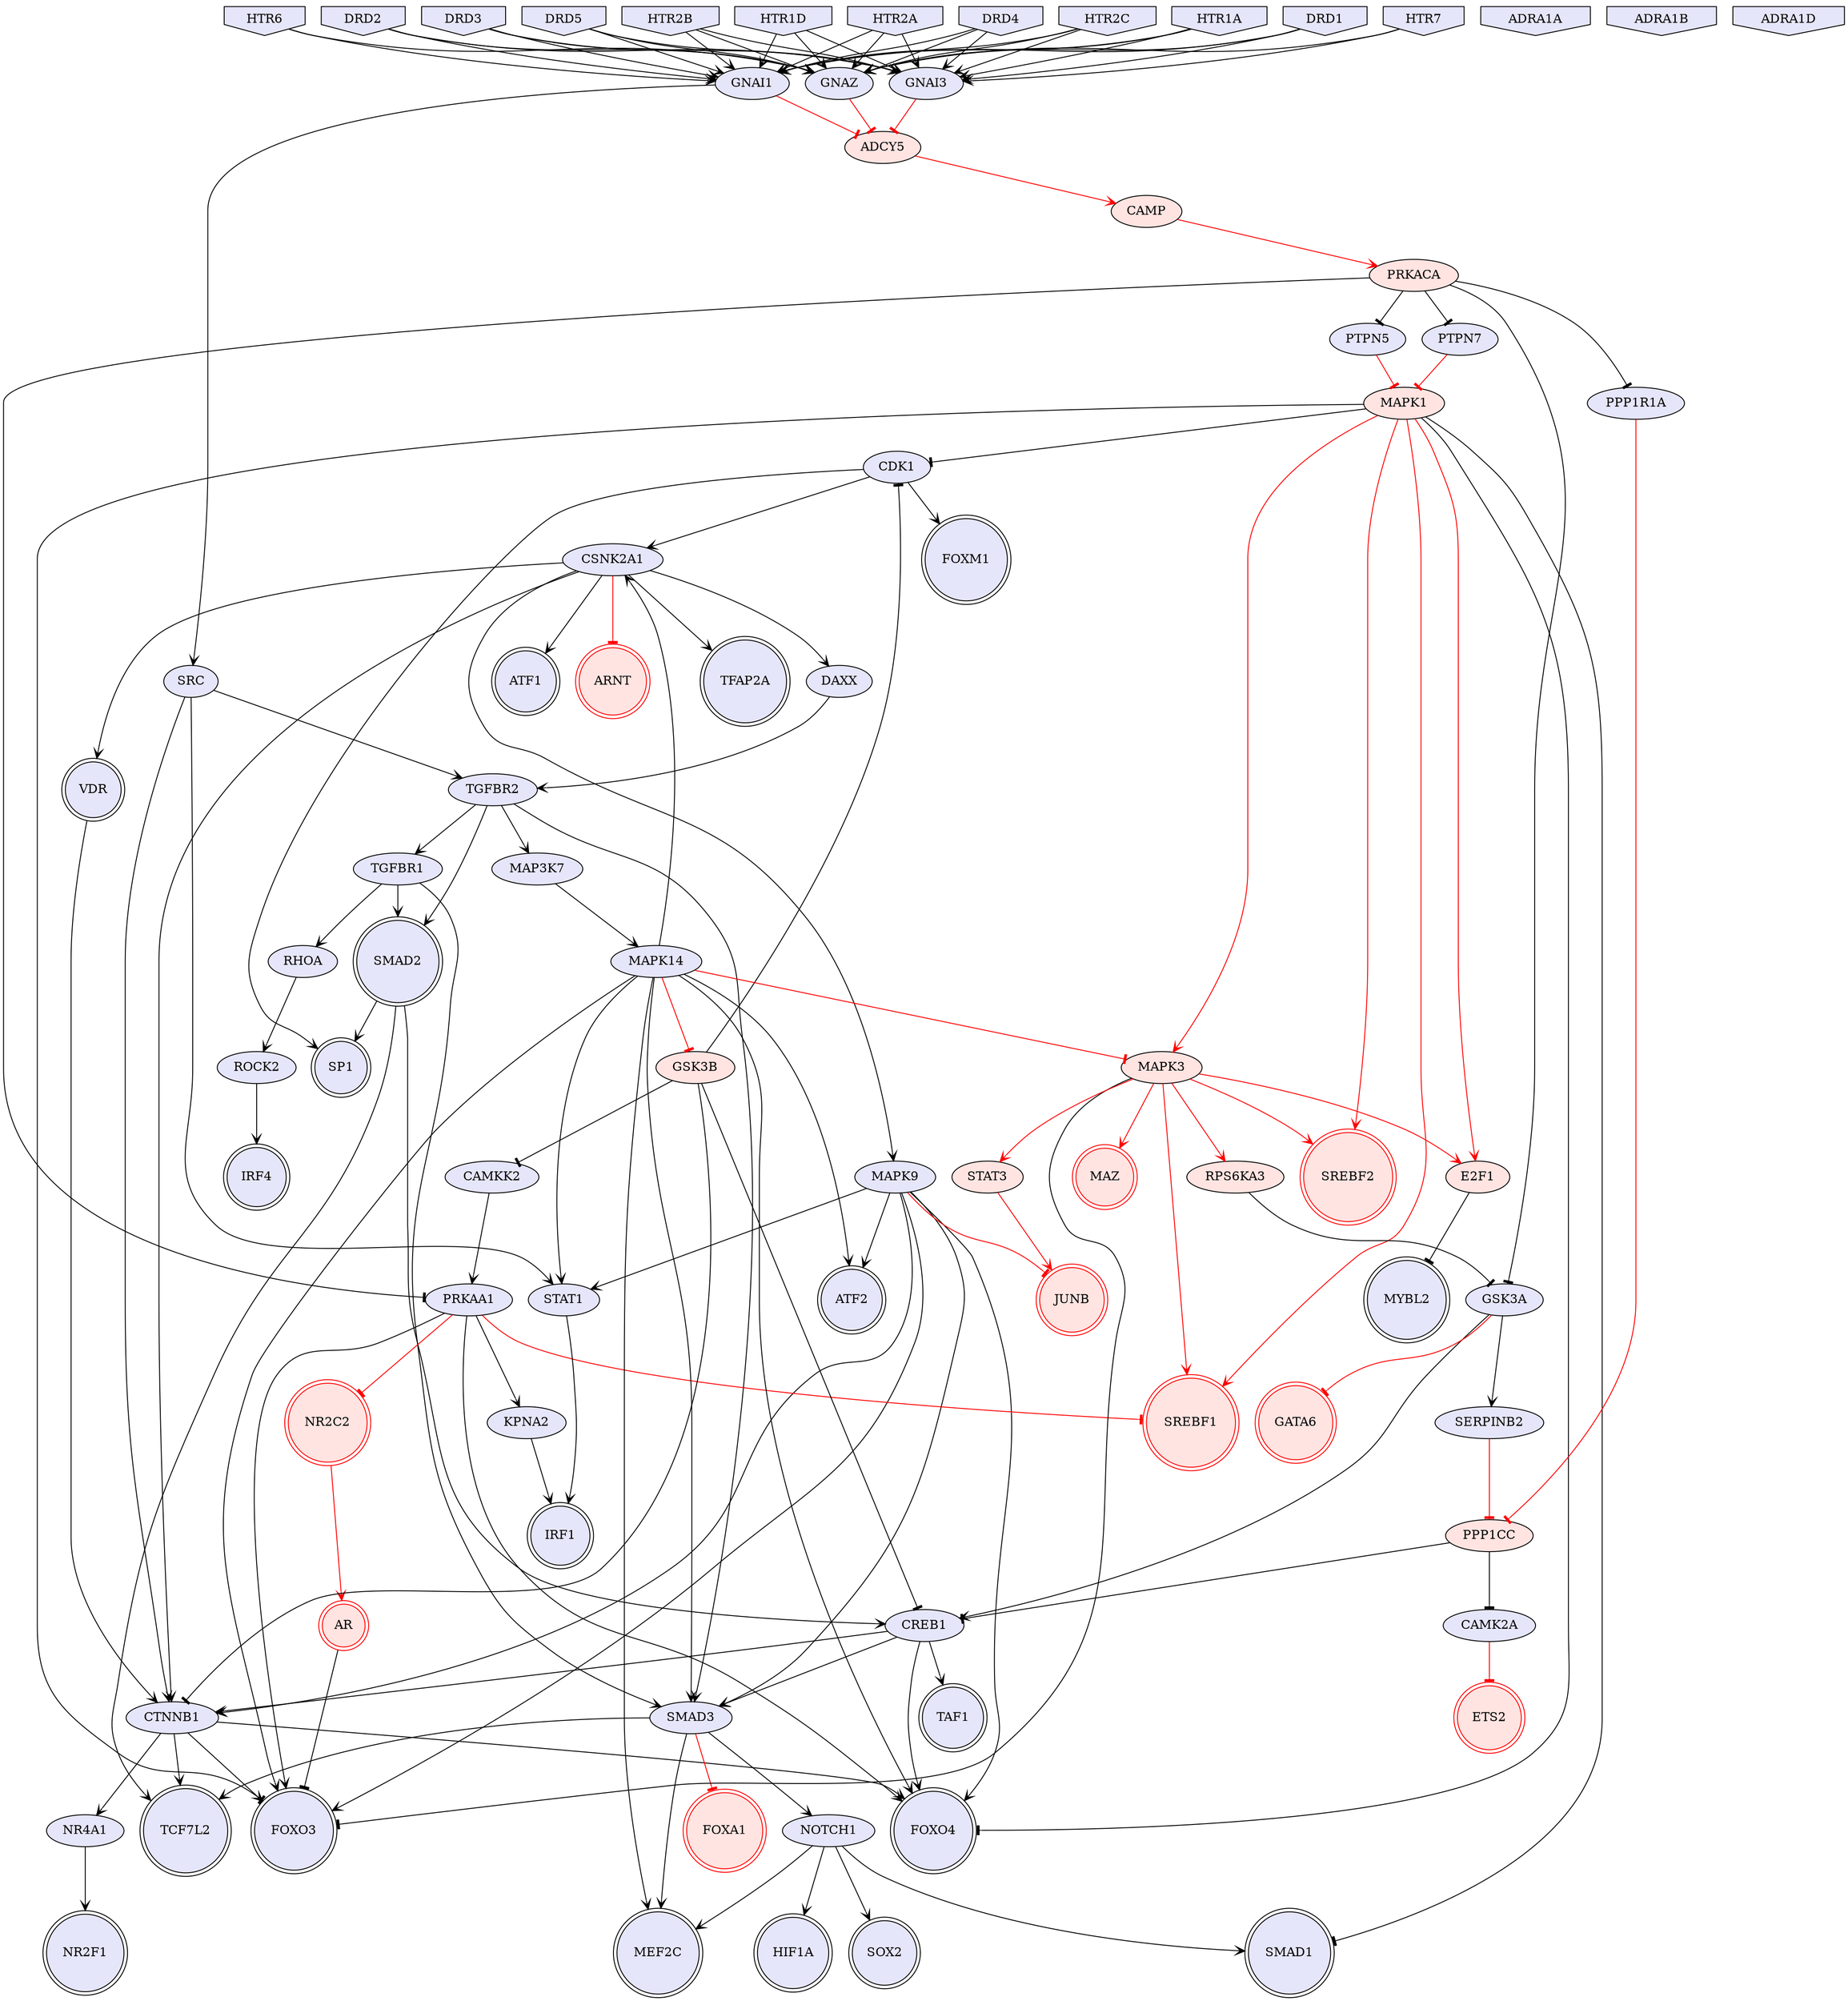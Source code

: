 digraph {

NOTCH1->SOX2 [penwidth=1, color=black, arrowhead="vee"]
RHOA->ROCK2 [penwidth=1, color=black, arrowhead="vee"]
CSNK2A1->CTNNB1 [penwidth=1, color=black, arrowhead="vee"]
CTNNB1->FOXO4 [penwidth=1, color=black, arrowhead="vee"]
CTNNB1->FOXO3 [penwidth=1, color=black, arrowhead="vee"]
AR->FOXO3 [penwidth=1, color=black, arrowhead="tee"]
CTNNB1->TCF7L2 [penwidth=1, color=black, arrowhead="vee"]
SMAD2->TCF7L2 [penwidth=1, color=black, arrowhead="vee"]
SMAD3->TCF7L2 [penwidth=1, color=black, arrowhead="vee"]
KPNA2->IRF1 [penwidth=1, color=black, arrowhead="vee"]
CDK1->CSNK2A1 [penwidth=1, color=black, arrowhead="vee"]
SMAD2->SP1 [penwidth=1, color=black, arrowhead="vee"]
MAPK1->CDK1 [penwidth=1, color=black, arrowhead="tee"]
E2F1->MYBL2 [penwidth=1, color=black, arrowhead="tee"]
TGFBR2->SMAD2 [penwidth=1, color=black, arrowhead="vee"]
TGFBR1->SMAD3 [penwidth=1, color=black, arrowhead="vee"]
TGFBR1->SMAD2 [penwidth=1, color=black, arrowhead="vee"]
TGFBR2->SMAD3 [penwidth=1, color=black, arrowhead="vee"]
SMAD3->NOTCH1 [penwidth=1, color=black, arrowhead="vee"]
SMAD3->MEF2C [penwidth=1, color=black, arrowhead="vee"]
CREB1->FOXO4 [penwidth=1, color=black, arrowhead="vee"]
TGFBR2->TGFBR1 [penwidth=1, color=black, arrowhead="vee"]
CREB1->SMAD3 [penwidth=1, color=black, arrowhead="vee"]
NOTCH1->MEF2C [penwidth=1, color=black, arrowhead="vee"]
NOTCH1->HIF1A [penwidth=1, color=black, arrowhead="vee"]
MAPK9->CTNNB1 [penwidth=1, color=black, arrowhead="vee"]
VDR->CTNNB1 [penwidth=1, color=black, arrowhead="vee"]
SMAD2->CREB1 [penwidth=1, color=black, arrowhead="vee"]
CREB1->CTNNB1 [penwidth=1, color=black, arrowhead="vee"]
DAXX->TGFBR2 [penwidth=1, color=black, arrowhead="vee"]
NOTCH1->SMAD1 [penwidth=1, color=black, arrowhead="vee"]
NR4A1->NR2F1 [penwidth=1, color=black, arrowhead="vee"]
CTNNB1->NR4A1 [penwidth=1, color=black, arrowhead="vee"]
HTR1A->GNAI3 [penwidth=1, color=black, arrowhead="vee"]
DRD1->GNAI3 [penwidth=1, color=black, arrowhead="vee"]
DRD2->GNAI3 [penwidth=1, color=black, arrowhead="vee"]
GSK3A->CREB1 [penwidth=1, color=black, arrowhead="vee"]
CREB1->TAF1 [penwidth=1, color=black, arrowhead="vee"]
PPP1CC->CAMK2A [penwidth=1, color=black, arrowhead="tee"]
PRKACA->PPP1R1A [penwidth=1, color=black, arrowhead="tee"]
DRD3->GNAI3 [penwidth=1, color=black, arrowhead="vee"]
PPP1CC->CREB1 [penwidth=1, color=black, arrowhead="tee"]
PRKAA1->FOXO3 [penwidth=1, color=black, arrowhead="vee"]
PRKAA1->FOXO4 [penwidth=1, color=black, arrowhead="vee"]
PRKAA1->KPNA2 [penwidth=1, color=black, arrowhead="vee"]
PRKACA->GSK3A [penwidth=1, color=black, arrowhead="tee"]
PRKACA->PRKAA1 [penwidth=1, color=black, arrowhead="tee"]
PRKACA->PTPN7 [penwidth=1, color=black, arrowhead="tee"]
MAPK9->FOXO4 [penwidth=1, color=black, arrowhead="vee"]
MAPK9->FOXO3 [penwidth=1, color=black, arrowhead="vee"]
MAPK1->FOXO4 [penwidth=1, color=black, arrowhead="tee"]
MAPK1->FOXO3 [penwidth=1, color=black, arrowhead="tee"]
CSNK2A1->TFAP2A [penwidth=1, color=black, arrowhead="vee"]
DRD5->GNAI3 [penwidth=1, color=black, arrowhead="vee"]
CSNK2A1->ATF1 [penwidth=1, color=black, arrowhead="vee"]
MAPK1->SMAD1 [penwidth=1, color=black, arrowhead="tee"]
ROCK2->IRF4 [penwidth=1, color=black, arrowhead="vee"]
MAPK9->ATF2 [penwidth=1, color=black, arrowhead="vee"]
CDK1->SP1 [penwidth=1, color=black, arrowhead="vee"]
TGFBR1->RHOA [penwidth=1, color=black, arrowhead="vee"]
CSNK2A1->MAPK9 [penwidth=1, color=black, arrowhead="vee"]
CSNK2A1->DAXX [penwidth=1, color=black, arrowhead="vee"]
HTR2B->GNAI3 [penwidth=1, color=black, arrowhead="vee"]
CDK1->FOXM1 [penwidth=1, color=black, arrowhead="vee"]
CSNK2A1->VDR [penwidth=1, color=black, arrowhead="vee"]
HTR1D->GNAI3 [penwidth=1, color=black, arrowhead="vee"]
HTR2A->GNAI3 [penwidth=1, color=black, arrowhead="vee"]
HTR7->GNAI3 [penwidth=1, color=black, arrowhead="vee"]
MAPK9->SMAD3 [penwidth=1, color=black, arrowhead="vee"]
MAPK3->FOXO3 [penwidth=1, color=black, arrowhead="tee"]
DRD4->GNAI3 [penwidth=1, color=black, arrowhead="vee"]
HTR2C->GNAI3 [penwidth=1, color=black, arrowhead="vee"]
NR2C2->AR [penwidth=1, color=red, arrowhead="vee"]
ADCY5->CAMP [penwidth=1, color=red, arrowhead="vee"]
CAMP->PRKACA [penwidth=1, color=red, arrowhead="vee"]
GNAI3->ADCY5 [penwidth=1, color=red, arrowhead="tee"]
PPP1R1A->PPP1CC [penwidth=1, color=red, arrowhead="tee"]
PRKAA1->NR2C2 [penwidth=1, color=red, arrowhead="tee"]
PRKAA1->SREBF1 [penwidth=1, color=red, arrowhead="tee"]
GSK3A->GATA6 [penwidth=1, color=red, arrowhead="tee"]
PTPN7->MAPK1 [penwidth=1, color=red, arrowhead="tee"]
SMAD3->FOXA1 [penwidth=1, color=red, arrowhead="tee"]
MAPK1->SREBF2 [penwidth=1, color=red, arrowhead="vee"]
CAMK2A->ETS2 [penwidth=1, color=red, arrowhead="tee"]
MAPK1->SREBF1 [penwidth=1, color=red, arrowhead="vee"]
MAPK3->SREBF1 [penwidth=1, color=red, arrowhead="vee"]
CSNK2A1->ARNT [penwidth=1, color=red, arrowhead="tee"]
MAPK1->E2F1 [penwidth=1, color=red, arrowhead="vee"]
MAPK3->E2F1 [penwidth=1, color=red, arrowhead="vee"]
MAPK1->MAPK3 [penwidth=1, color=red, arrowhead="vee"]
MAPK9->JUNB [penwidth=1, color=red, arrowhead="tee"]
MAPK3->MAZ [penwidth=1, color=red, arrowhead="vee"]
MAPK3->SREBF2 [penwidth=1, color=red, arrowhead="vee"]
STAT1->IRF1 [penwidth=1, color=black, arrowhead="vee"]
MAPK9->STAT1 [penwidth=1, color=black, arrowhead="vee"]
DRD2->GNAI1 [penwidth=1, color=black, arrowhead="vee"]
HTR1D->GNAI1 [penwidth=1, color=black, arrowhead="vee"]
HTR2A->GNAI1 [penwidth=1, color=black, arrowhead="vee"]
DRD3->GNAI1 [penwidth=1, color=black, arrowhead="vee"]
DRD4->GNAI1 [penwidth=1, color=black, arrowhead="vee"]
HTR1A->GNAI1 [penwidth=1, color=black, arrowhead="vee"]
HTR2C->GNAI1 [penwidth=1, color=black, arrowhead="vee"]
DRD5->GNAI1 [penwidth=1, color=black, arrowhead="vee"]
DRD1->GNAI1 [penwidth=1, color=black, arrowhead="vee"]
HTR2B->GNAI1 [penwidth=1, color=black, arrowhead="vee"]
HTR6->GNAI1 [penwidth=1, color=black, arrowhead="vee"]
GNAI1->ADCY5 [penwidth=1, color=red, arrowhead="tee"]
PRKACA->PTPN5 [penwidth=1, color=black, arrowhead="tee"]
PTPN5->MAPK1 [penwidth=1, color=red, arrowhead="tee"]
SRC->TGFBR2 [penwidth=1, color=black, arrowhead="vee"]
GNAI1->SRC [penwidth=1, color=black, arrowhead="vee"]
SRC->CTNNB1 [penwidth=1, color=black, arrowhead="vee"]
SRC->STAT1 [penwidth=1, color=black, arrowhead="vee"]
DRD2->GNAZ [penwidth=1, color=black, arrowhead="vee"]
HTR1A->GNAZ [penwidth=1, color=black, arrowhead="vee"]
DRD1->GNAZ [penwidth=1, color=black, arrowhead="vee"]
DRD4->GNAZ [penwidth=1, color=black, arrowhead="vee"]
HTR2B->GNAZ [penwidth=1, color=black, arrowhead="vee"]
DRD5->GNAZ [penwidth=1, color=black, arrowhead="vee"]
DRD3->GNAZ [penwidth=1, color=black, arrowhead="vee"]
HTR1D->GNAZ [penwidth=1, color=black, arrowhead="vee"]
HTR2C->GNAZ [penwidth=1, color=black, arrowhead="vee"]
HTR6->GNAZ [penwidth=1, color=black, arrowhead="vee"]
HTR7->GNAZ [penwidth=1, color=black, arrowhead="vee"]
HTR2A->GNAZ [penwidth=1, color=black, arrowhead="vee"]
GNAZ->ADCY5 [penwidth=1, color=red, arrowhead="tee"]
GSK3A->SERPINB2 [penwidth=1, color=black, arrowhead="vee"]
SERPINB2->PPP1CC [penwidth=1, color=red, arrowhead="tee"]
GSK3B->CTNNB1 [penwidth=1, color=black, arrowhead="tee"]
GSK3B->CREB1 [penwidth=1, color=black, arrowhead="tee"]
GSK3B->CDK1 [penwidth=1, color=black, arrowhead="tee"]
MAPK14->ATF2 [penwidth=1, color=black, arrowhead="vee"]
MAPK14->MEF2C [penwidth=1, color=black, arrowhead="vee"]
MAPK14->SMAD3 [penwidth=1, color=black, arrowhead="vee"]
TGFBR2->MAP3K7 [penwidth=1, color=black, arrowhead="vee"]
MAPK14->STAT1 [penwidth=1, color=black, arrowhead="vee"]
MAPK14->CSNK2A1 [penwidth=1, color=black, arrowhead="vee"]
MAP3K7->MAPK14 [penwidth=1, color=black, arrowhead="vee"]
RPS6KA3->GSK3A [penwidth=1, color=black, arrowhead="tee"]
GSK3B->CAMKK2 [penwidth=1, color=black, arrowhead="tee"]
CAMKK2->PRKAA1 [penwidth=1, color=black, arrowhead="vee"]
MAPK14->FOXO3 [penwidth=1, color=black, arrowhead="vee"]
MAPK14->FOXO4 [penwidth=1, color=black, arrowhead="vee"]
MAPK3->RPS6KA3 [penwidth=1, color=red, arrowhead="vee"]
MAPK14->MAPK3 [penwidth=1, color=red, arrowhead="tee"]
MAPK14->GSK3B [penwidth=1, color=red, arrowhead="tee"]
STAT3->JUNB [penwidth=1, color=red, arrowhead="vee"]
MAPK3->STAT3 [penwidth=1, color=red, arrowhead="vee"]
ADRA1A [style=filled, color=black, fillcolor=lavender, shape=invhouse];
ADRA1B [style=filled, color=black, fillcolor=lavender, shape=invhouse];
ADRA1D [style=filled, color=black, fillcolor=lavender, shape=invhouse];
DRD1 [style=filled, color=black, fillcolor=lavender, shape=invhouse];
DRD2 [style=filled, color=black, fillcolor=lavender, shape=invhouse];
DRD3 [style=filled, color=black, fillcolor=lavender, shape=invhouse];
DRD4 [style=filled, color=black, fillcolor=lavender, shape=invhouse];
DRD5 [style=filled, color=black, fillcolor=lavender, shape=invhouse];
HTR1A [style=filled, color=black, fillcolor=lavender, shape=invhouse];
HTR1D [style=filled, color=black, fillcolor=lavender, shape=invhouse];
HTR2A [style=filled, color=black, fillcolor=lavender, shape=invhouse];
HTR2B [style=filled, color=black, fillcolor=lavender, shape=invhouse];
HTR2C [style=filled, color=black, fillcolor=lavender, shape=invhouse];
HTR6 [style=filled, color=black, fillcolor=lavender, shape=invhouse];
HTR7 [style=filled, color=black, fillcolor=lavender, shape=invhouse];
DRD2 [style=filled, color=black, fillcolor=lavender, shape=invhouse];
FOXM1 [style=filled, color=black, fillcolor=lavender, shape=doublecircle];
JUNB [style=filled, color=red, fillcolor=mistyrose, shape=doublecircle];
ATF2 [style=filled, color=black, fillcolor=lavender, shape=doublecircle];
FOXO4 [style=filled, color=black, fillcolor=lavender, shape=doublecircle];
VDR [style=filled, color=black, fillcolor=lavender, shape=doublecircle];
MYBL2 [style=filled, color=black, fillcolor=lavender, shape=doublecircle];
MEF2C [style=filled, color=black, fillcolor=lavender, shape=doublecircle];
TAF1 [style=filled, color=black, fillcolor=lavender, shape=doublecircle];
ATF1 [style=filled, color=black, fillcolor=lavender, shape=doublecircle];
SP1 [style=filled, color=black, fillcolor=lavender, shape=doublecircle];
NR2C2 [style=filled, color=red, fillcolor=mistyrose, shape=doublecircle];
FOXO3 [style=filled, color=black, fillcolor=lavender, shape=doublecircle];
FOXA1 [style=filled, color=red, fillcolor=mistyrose, shape=doublecircle];
NR2F1 [style=filled, color=black, fillcolor=lavender, shape=doublecircle];
HIF1A [style=filled, color=black, fillcolor=lavender, shape=doublecircle];
IRF1 [style=filled, color=black, fillcolor=lavender, shape=doublecircle];
SREBF2 [style=filled, color=red, fillcolor=mistyrose, shape=doublecircle];
GATA6 [style=filled, color=red, fillcolor=mistyrose, shape=doublecircle];
SMAD2 [style=filled, color=black, fillcolor=lavender, shape=doublecircle];
ARNT [style=filled, color=red, fillcolor=mistyrose, shape=doublecircle];
SREBF1 [style=filled, color=red, fillcolor=mistyrose, shape=doublecircle];
AR [style=filled, color=red, fillcolor=mistyrose, shape=doublecircle];
SOX2 [style=filled, color=black, fillcolor=lavender, shape=doublecircle];
ETS2 [style=filled, color=red, fillcolor=mistyrose, shape=doublecircle];
SMAD1 [style=filled, color=black, fillcolor=lavender, shape=doublecircle];
MAZ [style=filled, color=red, fillcolor=mistyrose, shape=doublecircle];
TCF7L2 [style=filled, color=black, fillcolor=lavender, shape=doublecircle];
TFAP2A [style=filled, color=black, fillcolor=lavender, shape=doublecircle];
IRF4 [style=filled, color=black, fillcolor=lavender, shape=doublecircle];
NOTCH1 [style=filled, fillcolor=lavender];
RHOA [style=filled, fillcolor=lavender];
CSNK2A1 [style=filled, fillcolor=lavender];
CTNNB1 [style=filled, fillcolor=lavender];
SMAD3 [style=filled, fillcolor=lavender];
KPNA2 [style=filled, fillcolor=lavender];
CDK1 [style=filled, fillcolor=lavender];
MAPK1 [style=filled, fillcolor=mistyrose];
E2F1 [style=filled, fillcolor=mistyrose];
TGFBR2 [style=filled, fillcolor=lavender];
TGFBR1 [style=filled, fillcolor=lavender];
CREB1 [style=filled, fillcolor=lavender];
MAPK9 [style=filled, fillcolor=lavender];
DAXX [style=filled, fillcolor=lavender];
NR4A1 [style=filled, fillcolor=lavender];
GSK3A [style=filled, fillcolor=lavender];
PPP1CC [style=filled, fillcolor=mistyrose];
PRKACA [style=filled, fillcolor=mistyrose];
PRKAA1 [style=filled, fillcolor=lavender];
ROCK2 [style=filled, fillcolor=lavender];
MAPK3 [style=filled, fillcolor=mistyrose];
ADCY5 [style=filled, fillcolor=mistyrose];
CAMP [style=filled, fillcolor=mistyrose];
GNAI3 [style=filled, fillcolor=lavender];
PPP1R1A [style=filled, fillcolor=lavender];
PTPN7 [style=filled, fillcolor=lavender];
CAMK2A [style=filled, fillcolor=lavender];
STAT1 [style=filled, fillcolor=lavender];
GNAI1 [style=filled, fillcolor=lavender];
PTPN5 [style=filled, fillcolor=lavender];
SRC [style=filled, fillcolor=lavender];
GNAZ [style=filled, fillcolor=lavender];
SERPINB2 [style=filled, fillcolor=lavender];
GSK3B [style=filled, fillcolor=mistyrose];
MAPK14 [style=filled, fillcolor=lavender];
MAP3K7 [style=filled, fillcolor=lavender];
RPS6KA3 [style=filled, fillcolor=mistyrose];
CAMKK2 [style=filled, fillcolor=lavender];
STAT3 [style=filled, fillcolor=mistyrose];


}
